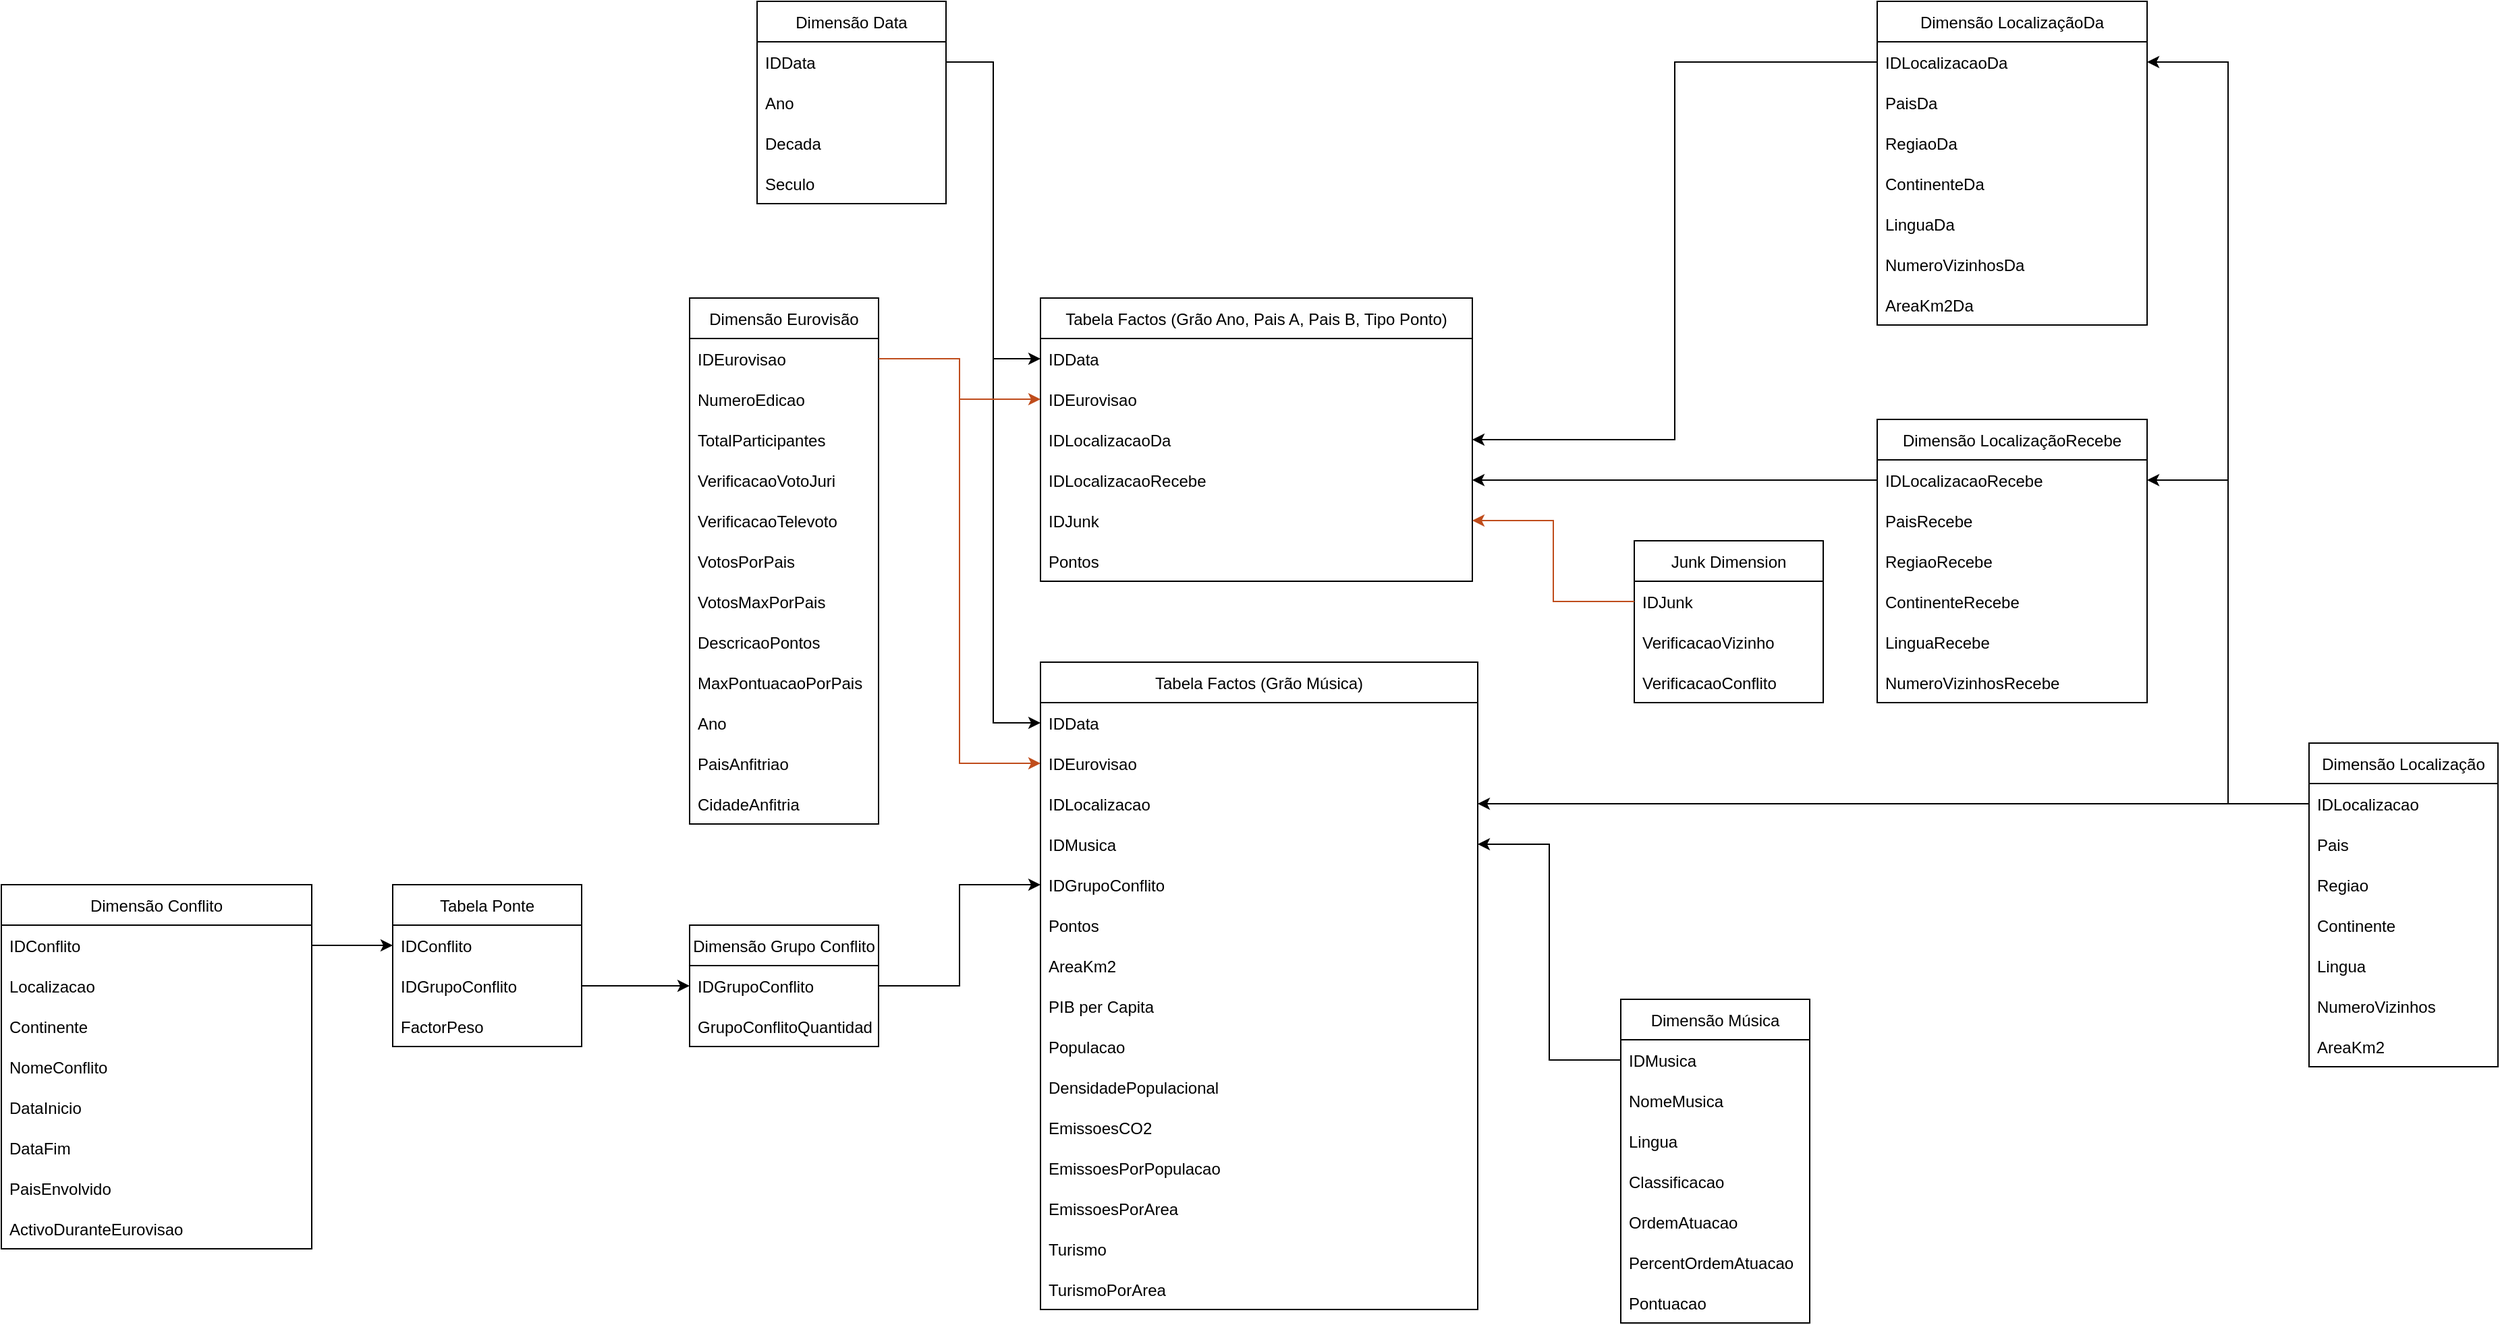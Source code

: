 <mxfile version="17.4.6" type="github">
  <diagram id="cGSlnTRN2jhaXhL6KTZM" name="Page-1">
    <mxGraphModel dx="3015" dy="2341" grid="1" gridSize="10" guides="1" tooltips="1" connect="1" arrows="1" fold="1" page="1" pageScale="1" pageWidth="827" pageHeight="1169" math="0" shadow="0">
      <root>
        <mxCell id="0" />
        <mxCell id="1" parent="0" />
        <mxCell id="Q2evhzxqctGgtVobk6WL-2" value="Tabela Factos (Grão Música)" style="swimlane;fontStyle=0;childLayout=stackLayout;horizontal=1;startSize=30;horizontalStack=0;resizeParent=1;resizeParentMax=0;resizeLast=0;collapsible=1;marginBottom=0;" vertex="1" parent="1">
          <mxGeometry x="140" y="290" width="324" height="480" as="geometry" />
        </mxCell>
        <mxCell id="Q2evhzxqctGgtVobk6WL-3" value="IDData" style="text;strokeColor=none;fillColor=none;align=left;verticalAlign=middle;spacingLeft=4;spacingRight=4;overflow=hidden;points=[[0,0.5],[1,0.5]];portConstraint=eastwest;rotatable=0;" vertex="1" parent="Q2evhzxqctGgtVobk6WL-2">
          <mxGeometry y="30" width="324" height="30" as="geometry" />
        </mxCell>
        <mxCell id="Q2evhzxqctGgtVobk6WL-44" value="IDEurovisao" style="text;strokeColor=none;fillColor=none;align=left;verticalAlign=middle;spacingLeft=4;spacingRight=4;overflow=hidden;points=[[0,0.5],[1,0.5]];portConstraint=eastwest;rotatable=0;" vertex="1" parent="Q2evhzxqctGgtVobk6WL-2">
          <mxGeometry y="60" width="324" height="30" as="geometry" />
        </mxCell>
        <mxCell id="Q2evhzxqctGgtVobk6WL-4" value="IDLocalizacao" style="text;strokeColor=none;fillColor=none;align=left;verticalAlign=middle;spacingLeft=4;spacingRight=4;overflow=hidden;points=[[0,0.5],[1,0.5]];portConstraint=eastwest;rotatable=0;" vertex="1" parent="Q2evhzxqctGgtVobk6WL-2">
          <mxGeometry y="90" width="324" height="30" as="geometry" />
        </mxCell>
        <mxCell id="Q2evhzxqctGgtVobk6WL-5" value="IDMusica" style="text;strokeColor=none;fillColor=none;align=left;verticalAlign=middle;spacingLeft=4;spacingRight=4;overflow=hidden;points=[[0,0.5],[1,0.5]];portConstraint=eastwest;rotatable=0;" vertex="1" parent="Q2evhzxqctGgtVobk6WL-2">
          <mxGeometry y="120" width="324" height="30" as="geometry" />
        </mxCell>
        <mxCell id="Q2evhzxqctGgtVobk6WL-128" value="IDGrupoConflito" style="text;strokeColor=none;fillColor=none;align=left;verticalAlign=middle;spacingLeft=4;spacingRight=4;overflow=hidden;points=[[0,0.5],[1,0.5]];portConstraint=eastwest;rotatable=0;" vertex="1" parent="Q2evhzxqctGgtVobk6WL-2">
          <mxGeometry y="150" width="324" height="30" as="geometry" />
        </mxCell>
        <mxCell id="Q2evhzxqctGgtVobk6WL-45" value="Pontos" style="text;strokeColor=none;fillColor=none;align=left;verticalAlign=middle;spacingLeft=4;spacingRight=4;overflow=hidden;points=[[0,0.5],[1,0.5]];portConstraint=eastwest;rotatable=0;" vertex="1" parent="Q2evhzxqctGgtVobk6WL-2">
          <mxGeometry y="180" width="324" height="30" as="geometry" />
        </mxCell>
        <mxCell id="Q2evhzxqctGgtVobk6WL-149" value="AreaKm2" style="text;strokeColor=none;fillColor=none;align=left;verticalAlign=middle;spacingLeft=4;spacingRight=4;overflow=hidden;points=[[0,0.5],[1,0.5]];portConstraint=eastwest;rotatable=0;" vertex="1" parent="Q2evhzxqctGgtVobk6WL-2">
          <mxGeometry y="210" width="324" height="30" as="geometry" />
        </mxCell>
        <mxCell id="Q2evhzxqctGgtVobk6WL-125" value="PIB per Capita" style="text;strokeColor=none;fillColor=none;align=left;verticalAlign=middle;spacingLeft=4;spacingRight=4;overflow=hidden;points=[[0,0.5],[1,0.5]];portConstraint=eastwest;rotatable=0;" vertex="1" parent="Q2evhzxqctGgtVobk6WL-2">
          <mxGeometry y="240" width="324" height="30" as="geometry" />
        </mxCell>
        <mxCell id="Q2evhzxqctGgtVobk6WL-124" value="Populacao" style="text;strokeColor=none;fillColor=none;align=left;verticalAlign=middle;spacingLeft=4;spacingRight=4;overflow=hidden;points=[[0,0.5],[1,0.5]];portConstraint=eastwest;rotatable=0;" vertex="1" parent="Q2evhzxqctGgtVobk6WL-2">
          <mxGeometry y="270" width="324" height="30" as="geometry" />
        </mxCell>
        <mxCell id="Q2evhzxqctGgtVobk6WL-127" value="DensidadePopulacional" style="text;strokeColor=none;fillColor=none;align=left;verticalAlign=middle;spacingLeft=4;spacingRight=4;overflow=hidden;points=[[0,0.5],[1,0.5]];portConstraint=eastwest;rotatable=0;" vertex="1" parent="Q2evhzxqctGgtVobk6WL-2">
          <mxGeometry y="300" width="324" height="30" as="geometry" />
        </mxCell>
        <mxCell id="Q2evhzxqctGgtVobk6WL-123" value="EmissoesCO2" style="text;strokeColor=none;fillColor=none;align=left;verticalAlign=middle;spacingLeft=4;spacingRight=4;overflow=hidden;points=[[0,0.5],[1,0.5]];portConstraint=eastwest;rotatable=0;" vertex="1" parent="Q2evhzxqctGgtVobk6WL-2">
          <mxGeometry y="330" width="324" height="30" as="geometry" />
        </mxCell>
        <mxCell id="Q2evhzxqctGgtVobk6WL-121" value="EmissoesPorPopulacao" style="text;strokeColor=none;fillColor=none;align=left;verticalAlign=middle;spacingLeft=4;spacingRight=4;overflow=hidden;points=[[0,0.5],[1,0.5]];portConstraint=eastwest;rotatable=0;" vertex="1" parent="Q2evhzxqctGgtVobk6WL-2">
          <mxGeometry y="360" width="324" height="30" as="geometry" />
        </mxCell>
        <mxCell id="Q2evhzxqctGgtVobk6WL-120" value="EmissoesPorArea" style="text;strokeColor=none;fillColor=none;align=left;verticalAlign=middle;spacingLeft=4;spacingRight=4;overflow=hidden;points=[[0,0.5],[1,0.5]];portConstraint=eastwest;rotatable=0;" vertex="1" parent="Q2evhzxqctGgtVobk6WL-2">
          <mxGeometry y="390" width="324" height="30" as="geometry" />
        </mxCell>
        <mxCell id="Q2evhzxqctGgtVobk6WL-122" value="Turismo" style="text;strokeColor=none;fillColor=none;align=left;verticalAlign=middle;spacingLeft=4;spacingRight=4;overflow=hidden;points=[[0,0.5],[1,0.5]];portConstraint=eastwest;rotatable=0;" vertex="1" parent="Q2evhzxqctGgtVobk6WL-2">
          <mxGeometry y="420" width="324" height="30" as="geometry" />
        </mxCell>
        <mxCell id="Q2evhzxqctGgtVobk6WL-119" value="TurismoPorArea" style="text;strokeColor=none;fillColor=none;align=left;verticalAlign=middle;spacingLeft=4;spacingRight=4;overflow=hidden;points=[[0,0.5],[1,0.5]];portConstraint=eastwest;rotatable=0;" vertex="1" parent="Q2evhzxqctGgtVobk6WL-2">
          <mxGeometry y="450" width="324" height="30" as="geometry" />
        </mxCell>
        <mxCell id="Q2evhzxqctGgtVobk6WL-10" value="Dimensão Data" style="swimlane;fontStyle=0;childLayout=stackLayout;horizontal=1;startSize=30;horizontalStack=0;resizeParent=1;resizeParentMax=0;resizeLast=0;collapsible=1;marginBottom=0;" vertex="1" parent="1">
          <mxGeometry x="-70" y="-200" width="140" height="150" as="geometry" />
        </mxCell>
        <mxCell id="Q2evhzxqctGgtVobk6WL-11" value="IDData" style="text;strokeColor=none;fillColor=none;align=left;verticalAlign=middle;spacingLeft=4;spacingRight=4;overflow=hidden;points=[[0,0.5],[1,0.5]];portConstraint=eastwest;rotatable=0;" vertex="1" parent="Q2evhzxqctGgtVobk6WL-10">
          <mxGeometry y="30" width="140" height="30" as="geometry" />
        </mxCell>
        <mxCell id="Q2evhzxqctGgtVobk6WL-12" value="Ano" style="text;strokeColor=none;fillColor=none;align=left;verticalAlign=middle;spacingLeft=4;spacingRight=4;overflow=hidden;points=[[0,0.5],[1,0.5]];portConstraint=eastwest;rotatable=0;" vertex="1" parent="Q2evhzxqctGgtVobk6WL-10">
          <mxGeometry y="60" width="140" height="30" as="geometry" />
        </mxCell>
        <mxCell id="Q2evhzxqctGgtVobk6WL-13" value="Decada" style="text;strokeColor=none;fillColor=none;align=left;verticalAlign=middle;spacingLeft=4;spacingRight=4;overflow=hidden;points=[[0,0.5],[1,0.5]];portConstraint=eastwest;rotatable=0;" vertex="1" parent="Q2evhzxqctGgtVobk6WL-10">
          <mxGeometry y="90" width="140" height="30" as="geometry" />
        </mxCell>
        <mxCell id="Q2evhzxqctGgtVobk6WL-48" value="Seculo" style="text;strokeColor=none;fillColor=none;align=left;verticalAlign=middle;spacingLeft=4;spacingRight=4;overflow=hidden;points=[[0,0.5],[1,0.5]];portConstraint=eastwest;rotatable=0;" vertex="1" parent="Q2evhzxqctGgtVobk6WL-10">
          <mxGeometry y="120" width="140" height="30" as="geometry" />
        </mxCell>
        <mxCell id="Q2evhzxqctGgtVobk6WL-14" value="Tabela Factos (Grão Ano, Pais A, Pais B, Tipo Ponto)" style="swimlane;fontStyle=0;childLayout=stackLayout;horizontal=1;startSize=30;horizontalStack=0;resizeParent=1;resizeParentMax=0;resizeLast=0;collapsible=1;marginBottom=0;" vertex="1" parent="1">
          <mxGeometry x="140" y="20" width="320" height="210" as="geometry" />
        </mxCell>
        <mxCell id="Q2evhzxqctGgtVobk6WL-43" value="IDData" style="text;strokeColor=none;fillColor=none;align=left;verticalAlign=middle;spacingLeft=4;spacingRight=4;overflow=hidden;points=[[0,0.5],[1,0.5]];portConstraint=eastwest;rotatable=0;" vertex="1" parent="Q2evhzxqctGgtVobk6WL-14">
          <mxGeometry y="30" width="320" height="30" as="geometry" />
        </mxCell>
        <mxCell id="Q2evhzxqctGgtVobk6WL-83" value="IDEurovisao" style="text;strokeColor=none;fillColor=none;align=left;verticalAlign=middle;spacingLeft=4;spacingRight=4;overflow=hidden;points=[[0,0.5],[1,0.5]];portConstraint=eastwest;rotatable=0;" vertex="1" parent="Q2evhzxqctGgtVobk6WL-14">
          <mxGeometry y="60" width="320" height="30" as="geometry" />
        </mxCell>
        <mxCell id="Q2evhzxqctGgtVobk6WL-15" value="IDLocalizacaoDa" style="text;strokeColor=none;fillColor=none;align=left;verticalAlign=middle;spacingLeft=4;spacingRight=4;overflow=hidden;points=[[0,0.5],[1,0.5]];portConstraint=eastwest;rotatable=0;" vertex="1" parent="Q2evhzxqctGgtVobk6WL-14">
          <mxGeometry y="90" width="320" height="30" as="geometry" />
        </mxCell>
        <mxCell id="Q2evhzxqctGgtVobk6WL-16" value="IDLocalizacaoRecebe" style="text;strokeColor=none;fillColor=none;align=left;verticalAlign=middle;spacingLeft=4;spacingRight=4;overflow=hidden;points=[[0,0.5],[1,0.5]];portConstraint=eastwest;rotatable=0;" vertex="1" parent="Q2evhzxqctGgtVobk6WL-14">
          <mxGeometry y="120" width="320" height="30" as="geometry" />
        </mxCell>
        <mxCell id="Q2evhzxqctGgtVobk6WL-40" value="IDJunk" style="text;strokeColor=none;fillColor=none;align=left;verticalAlign=middle;spacingLeft=4;spacingRight=4;overflow=hidden;points=[[0,0.5],[1,0.5]];portConstraint=eastwest;rotatable=0;" vertex="1" parent="Q2evhzxqctGgtVobk6WL-14">
          <mxGeometry y="150" width="320" height="30" as="geometry" />
        </mxCell>
        <mxCell id="Q2evhzxqctGgtVobk6WL-42" value="Pontos" style="text;strokeColor=none;fillColor=none;align=left;verticalAlign=middle;spacingLeft=4;spacingRight=4;overflow=hidden;points=[[0,0.5],[1,0.5]];portConstraint=eastwest;rotatable=0;" vertex="1" parent="Q2evhzxqctGgtVobk6WL-14">
          <mxGeometry y="180" width="320" height="30" as="geometry" />
        </mxCell>
        <mxCell id="Q2evhzxqctGgtVobk6WL-19" value="Dimensão Localização" style="swimlane;fontStyle=0;childLayout=stackLayout;horizontal=1;startSize=30;horizontalStack=0;resizeParent=1;resizeParentMax=0;resizeLast=0;collapsible=1;marginBottom=0;" vertex="1" parent="1">
          <mxGeometry x="1080" y="350" width="140" height="240" as="geometry" />
        </mxCell>
        <mxCell id="Q2evhzxqctGgtVobk6WL-20" value="IDLocalizacao" style="text;strokeColor=none;fillColor=none;align=left;verticalAlign=middle;spacingLeft=4;spacingRight=4;overflow=hidden;points=[[0,0.5],[1,0.5]];portConstraint=eastwest;rotatable=0;" vertex="1" parent="Q2evhzxqctGgtVobk6WL-19">
          <mxGeometry y="30" width="140" height="30" as="geometry" />
        </mxCell>
        <mxCell id="Q2evhzxqctGgtVobk6WL-21" value="Pais" style="text;strokeColor=none;fillColor=none;align=left;verticalAlign=middle;spacingLeft=4;spacingRight=4;overflow=hidden;points=[[0,0.5],[1,0.5]];portConstraint=eastwest;rotatable=0;" vertex="1" parent="Q2evhzxqctGgtVobk6WL-19">
          <mxGeometry y="60" width="140" height="30" as="geometry" />
        </mxCell>
        <mxCell id="Q2evhzxqctGgtVobk6WL-53" value="Regiao" style="text;strokeColor=none;fillColor=none;align=left;verticalAlign=middle;spacingLeft=4;spacingRight=4;overflow=hidden;points=[[0,0.5],[1,0.5]];portConstraint=eastwest;rotatable=0;" vertex="1" parent="Q2evhzxqctGgtVobk6WL-19">
          <mxGeometry y="90" width="140" height="30" as="geometry" />
        </mxCell>
        <mxCell id="Q2evhzxqctGgtVobk6WL-22" value="Continente" style="text;strokeColor=none;fillColor=none;align=left;verticalAlign=middle;spacingLeft=4;spacingRight=4;overflow=hidden;points=[[0,0.5],[1,0.5]];portConstraint=eastwest;rotatable=0;" vertex="1" parent="Q2evhzxqctGgtVobk6WL-19">
          <mxGeometry y="120" width="140" height="30" as="geometry" />
        </mxCell>
        <mxCell id="Q2evhzxqctGgtVobk6WL-52" value="Lingua" style="text;strokeColor=none;fillColor=none;align=left;verticalAlign=middle;spacingLeft=4;spacingRight=4;overflow=hidden;points=[[0,0.5],[1,0.5]];portConstraint=eastwest;rotatable=0;" vertex="1" parent="Q2evhzxqctGgtVobk6WL-19">
          <mxGeometry y="150" width="140" height="30" as="geometry" />
        </mxCell>
        <mxCell id="Q2evhzxqctGgtVobk6WL-51" value="NumeroVizinhos" style="text;strokeColor=none;fillColor=none;align=left;verticalAlign=middle;spacingLeft=4;spacingRight=4;overflow=hidden;points=[[0,0.5],[1,0.5]];portConstraint=eastwest;rotatable=0;" vertex="1" parent="Q2evhzxqctGgtVobk6WL-19">
          <mxGeometry y="180" width="140" height="30" as="geometry" />
        </mxCell>
        <mxCell id="Q2evhzxqctGgtVobk6WL-107" value="AreaKm2" style="text;strokeColor=none;fillColor=none;align=left;verticalAlign=middle;spacingLeft=4;spacingRight=4;overflow=hidden;points=[[0,0.5],[1,0.5]];portConstraint=eastwest;rotatable=0;" vertex="1" parent="Q2evhzxqctGgtVobk6WL-19">
          <mxGeometry y="210" width="140" height="30" as="geometry" />
        </mxCell>
        <mxCell id="Q2evhzxqctGgtVobk6WL-23" value="Dimensão Música" style="swimlane;fontStyle=0;childLayout=stackLayout;horizontal=1;startSize=30;horizontalStack=0;resizeParent=1;resizeParentMax=0;resizeLast=0;collapsible=1;marginBottom=0;" vertex="1" parent="1">
          <mxGeometry x="570" y="540" width="140" height="240" as="geometry" />
        </mxCell>
        <mxCell id="Q2evhzxqctGgtVobk6WL-24" value="IDMusica" style="text;strokeColor=none;fillColor=none;align=left;verticalAlign=middle;spacingLeft=4;spacingRight=4;overflow=hidden;points=[[0,0.5],[1,0.5]];portConstraint=eastwest;rotatable=0;" vertex="1" parent="Q2evhzxqctGgtVobk6WL-23">
          <mxGeometry y="30" width="140" height="30" as="geometry" />
        </mxCell>
        <mxCell id="Q2evhzxqctGgtVobk6WL-25" value="NomeMusica" style="text;strokeColor=none;fillColor=none;align=left;verticalAlign=middle;spacingLeft=4;spacingRight=4;overflow=hidden;points=[[0,0.5],[1,0.5]];portConstraint=eastwest;rotatable=0;" vertex="1" parent="Q2evhzxqctGgtVobk6WL-23">
          <mxGeometry y="60" width="140" height="30" as="geometry" />
        </mxCell>
        <mxCell id="Q2evhzxqctGgtVobk6WL-26" value="Lingua" style="text;strokeColor=none;fillColor=none;align=left;verticalAlign=middle;spacingLeft=4;spacingRight=4;overflow=hidden;points=[[0,0.5],[1,0.5]];portConstraint=eastwest;rotatable=0;" vertex="1" parent="Q2evhzxqctGgtVobk6WL-23">
          <mxGeometry y="90" width="140" height="30" as="geometry" />
        </mxCell>
        <mxCell id="Q2evhzxqctGgtVobk6WL-87" value="Classificacao" style="text;strokeColor=none;fillColor=none;align=left;verticalAlign=middle;spacingLeft=4;spacingRight=4;overflow=hidden;points=[[0,0.5],[1,0.5]];portConstraint=eastwest;rotatable=0;" vertex="1" parent="Q2evhzxqctGgtVobk6WL-23">
          <mxGeometry y="120" width="140" height="30" as="geometry" />
        </mxCell>
        <mxCell id="Q2evhzxqctGgtVobk6WL-86" value="OrdemAtuacao" style="text;strokeColor=none;fillColor=none;align=left;verticalAlign=middle;spacingLeft=4;spacingRight=4;overflow=hidden;points=[[0,0.5],[1,0.5]];portConstraint=eastwest;rotatable=0;" vertex="1" parent="Q2evhzxqctGgtVobk6WL-23">
          <mxGeometry y="150" width="140" height="30" as="geometry" />
        </mxCell>
        <mxCell id="Q2evhzxqctGgtVobk6WL-85" value="PercentOrdemAtuacao" style="text;strokeColor=none;fillColor=none;align=left;verticalAlign=middle;spacingLeft=4;spacingRight=4;overflow=hidden;points=[[0,0.5],[1,0.5]];portConstraint=eastwest;rotatable=0;" vertex="1" parent="Q2evhzxqctGgtVobk6WL-23">
          <mxGeometry y="180" width="140" height="30" as="geometry" />
        </mxCell>
        <mxCell id="Q2evhzxqctGgtVobk6WL-101" value="Pontuacao" style="text;strokeColor=none;fillColor=none;align=left;verticalAlign=middle;spacingLeft=4;spacingRight=4;overflow=hidden;points=[[0,0.5],[1,0.5]];portConstraint=eastwest;rotatable=0;" vertex="1" parent="Q2evhzxqctGgtVobk6WL-23">
          <mxGeometry y="210" width="140" height="30" as="geometry" />
        </mxCell>
        <mxCell id="Q2evhzxqctGgtVobk6WL-27" value="Dimensão Eurovisão" style="swimlane;fontStyle=0;childLayout=stackLayout;horizontal=1;startSize=30;horizontalStack=0;resizeParent=1;resizeParentMax=0;resizeLast=0;collapsible=1;marginBottom=0;" vertex="1" parent="1">
          <mxGeometry x="-120" y="20" width="140" height="390" as="geometry" />
        </mxCell>
        <mxCell id="Q2evhzxqctGgtVobk6WL-28" value="IDEurovisao" style="text;strokeColor=none;fillColor=none;align=left;verticalAlign=middle;spacingLeft=4;spacingRight=4;overflow=hidden;points=[[0,0.5],[1,0.5]];portConstraint=eastwest;rotatable=0;" vertex="1" parent="Q2evhzxqctGgtVobk6WL-27">
          <mxGeometry y="30" width="140" height="30" as="geometry" />
        </mxCell>
        <mxCell id="Q2evhzxqctGgtVobk6WL-29" value="NumeroEdicao" style="text;strokeColor=none;fillColor=none;align=left;verticalAlign=middle;spacingLeft=4;spacingRight=4;overflow=hidden;points=[[0,0.5],[1,0.5]];portConstraint=eastwest;rotatable=0;" vertex="1" parent="Q2evhzxqctGgtVobk6WL-27">
          <mxGeometry y="60" width="140" height="30" as="geometry" />
        </mxCell>
        <mxCell id="Q2evhzxqctGgtVobk6WL-30" value="TotalParticipantes" style="text;strokeColor=none;fillColor=none;align=left;verticalAlign=middle;spacingLeft=4;spacingRight=4;overflow=hidden;points=[[0,0.5],[1,0.5]];portConstraint=eastwest;rotatable=0;" vertex="1" parent="Q2evhzxqctGgtVobk6WL-27">
          <mxGeometry y="90" width="140" height="30" as="geometry" />
        </mxCell>
        <mxCell id="Q2evhzxqctGgtVobk6WL-73" value="VerificacaoVotoJuri" style="text;strokeColor=none;fillColor=none;align=left;verticalAlign=middle;spacingLeft=4;spacingRight=4;overflow=hidden;points=[[0,0.5],[1,0.5]];portConstraint=eastwest;rotatable=0;" vertex="1" parent="Q2evhzxqctGgtVobk6WL-27">
          <mxGeometry y="120" width="140" height="30" as="geometry" />
        </mxCell>
        <mxCell id="Q2evhzxqctGgtVobk6WL-74" value="VerificacaoTelevoto" style="text;strokeColor=none;fillColor=none;align=left;verticalAlign=middle;spacingLeft=4;spacingRight=4;overflow=hidden;points=[[0,0.5],[1,0.5]];portConstraint=eastwest;rotatable=0;" vertex="1" parent="Q2evhzxqctGgtVobk6WL-27">
          <mxGeometry y="150" width="140" height="30" as="geometry" />
        </mxCell>
        <mxCell id="Q2evhzxqctGgtVobk6WL-75" value="VotosPorPais" style="text;strokeColor=none;fillColor=none;align=left;verticalAlign=middle;spacingLeft=4;spacingRight=4;overflow=hidden;points=[[0,0.5],[1,0.5]];portConstraint=eastwest;rotatable=0;" vertex="1" parent="Q2evhzxqctGgtVobk6WL-27">
          <mxGeometry y="180" width="140" height="30" as="geometry" />
        </mxCell>
        <mxCell id="Q2evhzxqctGgtVobk6WL-76" value="VotosMaxPorPais" style="text;strokeColor=none;fillColor=none;align=left;verticalAlign=middle;spacingLeft=4;spacingRight=4;overflow=hidden;points=[[0,0.5],[1,0.5]];portConstraint=eastwest;rotatable=0;" vertex="1" parent="Q2evhzxqctGgtVobk6WL-27">
          <mxGeometry y="210" width="140" height="30" as="geometry" />
        </mxCell>
        <mxCell id="Q2evhzxqctGgtVobk6WL-77" value="DescricaoPontos" style="text;strokeColor=none;fillColor=none;align=left;verticalAlign=middle;spacingLeft=4;spacingRight=4;overflow=hidden;points=[[0,0.5],[1,0.5]];portConstraint=eastwest;rotatable=0;" vertex="1" parent="Q2evhzxqctGgtVobk6WL-27">
          <mxGeometry y="240" width="140" height="30" as="geometry" />
        </mxCell>
        <mxCell id="Q2evhzxqctGgtVobk6WL-81" value="MaxPontuacaoPorPais" style="text;strokeColor=none;fillColor=none;align=left;verticalAlign=middle;spacingLeft=4;spacingRight=4;overflow=hidden;points=[[0,0.5],[1,0.5]];portConstraint=eastwest;rotatable=0;" vertex="1" parent="Q2evhzxqctGgtVobk6WL-27">
          <mxGeometry y="270" width="140" height="30" as="geometry" />
        </mxCell>
        <mxCell id="Q2evhzxqctGgtVobk6WL-80" value="Ano" style="text;strokeColor=none;fillColor=none;align=left;verticalAlign=middle;spacingLeft=4;spacingRight=4;overflow=hidden;points=[[0,0.5],[1,0.5]];portConstraint=eastwest;rotatable=0;" vertex="1" parent="Q2evhzxqctGgtVobk6WL-27">
          <mxGeometry y="300" width="140" height="30" as="geometry" />
        </mxCell>
        <mxCell id="Q2evhzxqctGgtVobk6WL-79" value="PaisAnfitriao" style="text;strokeColor=none;fillColor=none;align=left;verticalAlign=middle;spacingLeft=4;spacingRight=4;overflow=hidden;points=[[0,0.5],[1,0.5]];portConstraint=eastwest;rotatable=0;" vertex="1" parent="Q2evhzxqctGgtVobk6WL-27">
          <mxGeometry y="330" width="140" height="30" as="geometry" />
        </mxCell>
        <mxCell id="Q2evhzxqctGgtVobk6WL-78" value="CidadeAnfitria" style="text;strokeColor=none;fillColor=none;align=left;verticalAlign=middle;spacingLeft=4;spacingRight=4;overflow=hidden;points=[[0,0.5],[1,0.5]];portConstraint=eastwest;rotatable=0;" vertex="1" parent="Q2evhzxqctGgtVobk6WL-27">
          <mxGeometry y="360" width="140" height="30" as="geometry" />
        </mxCell>
        <mxCell id="Q2evhzxqctGgtVobk6WL-31" value="Junk Dimension" style="swimlane;fontStyle=0;childLayout=stackLayout;horizontal=1;startSize=30;horizontalStack=0;resizeParent=1;resizeParentMax=0;resizeLast=0;collapsible=1;marginBottom=0;" vertex="1" parent="1">
          <mxGeometry x="580" y="200" width="140" height="120" as="geometry" />
        </mxCell>
        <mxCell id="Q2evhzxqctGgtVobk6WL-32" value="IDJunk" style="text;strokeColor=none;fillColor=none;align=left;verticalAlign=middle;spacingLeft=4;spacingRight=4;overflow=hidden;points=[[0,0.5],[1,0.5]];portConstraint=eastwest;rotatable=0;" vertex="1" parent="Q2evhzxqctGgtVobk6WL-31">
          <mxGeometry y="30" width="140" height="30" as="geometry" />
        </mxCell>
        <mxCell id="Q2evhzxqctGgtVobk6WL-33" value="VerificacaoVizinho" style="text;strokeColor=none;fillColor=none;align=left;verticalAlign=middle;spacingLeft=4;spacingRight=4;overflow=hidden;points=[[0,0.5],[1,0.5]];portConstraint=eastwest;rotatable=0;" vertex="1" parent="Q2evhzxqctGgtVobk6WL-31">
          <mxGeometry y="60" width="140" height="30" as="geometry" />
        </mxCell>
        <mxCell id="Q2evhzxqctGgtVobk6WL-34" value="VerificacaoConflito" style="text;strokeColor=none;fillColor=none;align=left;verticalAlign=middle;spacingLeft=4;spacingRight=4;overflow=hidden;points=[[0,0.5],[1,0.5]];portConstraint=eastwest;rotatable=0;" vertex="1" parent="Q2evhzxqctGgtVobk6WL-31">
          <mxGeometry y="90" width="140" height="30" as="geometry" />
        </mxCell>
        <mxCell id="Q2evhzxqctGgtVobk6WL-49" style="edgeStyle=orthogonalEdgeStyle;rounded=0;orthogonalLoop=1;jettySize=auto;html=1;exitX=1;exitY=0.5;exitDx=0;exitDy=0;entryX=0;entryY=0.5;entryDx=0;entryDy=0;" edge="1" parent="1" source="Q2evhzxqctGgtVobk6WL-11" target="Q2evhzxqctGgtVobk6WL-43">
          <mxGeometry relative="1" as="geometry" />
        </mxCell>
        <mxCell id="Q2evhzxqctGgtVobk6WL-50" value="" style="edgeStyle=orthogonalEdgeStyle;rounded=0;orthogonalLoop=1;jettySize=auto;html=1;exitX=1;exitY=0.5;exitDx=0;exitDy=0;" edge="1" parent="1" source="Q2evhzxqctGgtVobk6WL-11" target="Q2evhzxqctGgtVobk6WL-3">
          <mxGeometry relative="1" as="geometry" />
        </mxCell>
        <mxCell id="Q2evhzxqctGgtVobk6WL-54" style="edgeStyle=orthogonalEdgeStyle;rounded=0;orthogonalLoop=1;jettySize=auto;html=1;exitX=0;exitY=0.5;exitDx=0;exitDy=0;entryX=1;entryY=0.5;entryDx=0;entryDy=0;" edge="1" parent="1" source="Q2evhzxqctGgtVobk6WL-20" target="Q2evhzxqctGgtVobk6WL-4">
          <mxGeometry relative="1" as="geometry" />
        </mxCell>
        <mxCell id="Q2evhzxqctGgtVobk6WL-55" value="Dimensão LocalizaçãoDa" style="swimlane;fontStyle=0;childLayout=stackLayout;horizontal=1;startSize=30;horizontalStack=0;resizeParent=1;resizeParentMax=0;resizeLast=0;collapsible=1;marginBottom=0;" vertex="1" parent="1">
          <mxGeometry x="760" y="-200" width="200" height="240" as="geometry" />
        </mxCell>
        <mxCell id="Q2evhzxqctGgtVobk6WL-56" value="IDLocalizacaoDa" style="text;strokeColor=none;fillColor=none;align=left;verticalAlign=middle;spacingLeft=4;spacingRight=4;overflow=hidden;points=[[0,0.5],[1,0.5]];portConstraint=eastwest;rotatable=0;" vertex="1" parent="Q2evhzxqctGgtVobk6WL-55">
          <mxGeometry y="30" width="200" height="30" as="geometry" />
        </mxCell>
        <mxCell id="Q2evhzxqctGgtVobk6WL-57" value="PaisDa" style="text;strokeColor=none;fillColor=none;align=left;verticalAlign=middle;spacingLeft=4;spacingRight=4;overflow=hidden;points=[[0,0.5],[1,0.5]];portConstraint=eastwest;rotatable=0;" vertex="1" parent="Q2evhzxqctGgtVobk6WL-55">
          <mxGeometry y="60" width="200" height="30" as="geometry" />
        </mxCell>
        <mxCell id="Q2evhzxqctGgtVobk6WL-58" value="RegiaoDa" style="text;strokeColor=none;fillColor=none;align=left;verticalAlign=middle;spacingLeft=4;spacingRight=4;overflow=hidden;points=[[0,0.5],[1,0.5]];portConstraint=eastwest;rotatable=0;" vertex="1" parent="Q2evhzxqctGgtVobk6WL-55">
          <mxGeometry y="90" width="200" height="30" as="geometry" />
        </mxCell>
        <mxCell id="Q2evhzxqctGgtVobk6WL-59" value="ContinenteDa" style="text;strokeColor=none;fillColor=none;align=left;verticalAlign=middle;spacingLeft=4;spacingRight=4;overflow=hidden;points=[[0,0.5],[1,0.5]];portConstraint=eastwest;rotatable=0;" vertex="1" parent="Q2evhzxqctGgtVobk6WL-55">
          <mxGeometry y="120" width="200" height="30" as="geometry" />
        </mxCell>
        <mxCell id="Q2evhzxqctGgtVobk6WL-60" value="LinguaDa" style="text;strokeColor=none;fillColor=none;align=left;verticalAlign=middle;spacingLeft=4;spacingRight=4;overflow=hidden;points=[[0,0.5],[1,0.5]];portConstraint=eastwest;rotatable=0;" vertex="1" parent="Q2evhzxqctGgtVobk6WL-55">
          <mxGeometry y="150" width="200" height="30" as="geometry" />
        </mxCell>
        <mxCell id="Q2evhzxqctGgtVobk6WL-61" value="NumeroVizinhosDa" style="text;strokeColor=none;fillColor=none;align=left;verticalAlign=middle;spacingLeft=4;spacingRight=4;overflow=hidden;points=[[0,0.5],[1,0.5]];portConstraint=eastwest;rotatable=0;" vertex="1" parent="Q2evhzxqctGgtVobk6WL-55">
          <mxGeometry y="180" width="200" height="30" as="geometry" />
        </mxCell>
        <mxCell id="Q2evhzxqctGgtVobk6WL-108" value="AreaKm2Da" style="text;strokeColor=none;fillColor=none;align=left;verticalAlign=middle;spacingLeft=4;spacingRight=4;overflow=hidden;points=[[0,0.5],[1,0.5]];portConstraint=eastwest;rotatable=0;" vertex="1" parent="Q2evhzxqctGgtVobk6WL-55">
          <mxGeometry y="210" width="200" height="30" as="geometry" />
        </mxCell>
        <mxCell id="Q2evhzxqctGgtVobk6WL-62" value="Dimensão LocalizaçãoRecebe" style="swimlane;fontStyle=0;childLayout=stackLayout;horizontal=1;startSize=30;horizontalStack=0;resizeParent=1;resizeParentMax=0;resizeLast=0;collapsible=1;marginBottom=0;" vertex="1" parent="1">
          <mxGeometry x="760" y="110" width="200" height="210" as="geometry" />
        </mxCell>
        <mxCell id="Q2evhzxqctGgtVobk6WL-63" value="IDLocalizacaoRecebe" style="text;strokeColor=none;fillColor=none;align=left;verticalAlign=middle;spacingLeft=4;spacingRight=4;overflow=hidden;points=[[0,0.5],[1,0.5]];portConstraint=eastwest;rotatable=0;" vertex="1" parent="Q2evhzxqctGgtVobk6WL-62">
          <mxGeometry y="30" width="200" height="30" as="geometry" />
        </mxCell>
        <mxCell id="Q2evhzxqctGgtVobk6WL-64" value="PaisRecebe" style="text;strokeColor=none;fillColor=none;align=left;verticalAlign=middle;spacingLeft=4;spacingRight=4;overflow=hidden;points=[[0,0.5],[1,0.5]];portConstraint=eastwest;rotatable=0;" vertex="1" parent="Q2evhzxqctGgtVobk6WL-62">
          <mxGeometry y="60" width="200" height="30" as="geometry" />
        </mxCell>
        <mxCell id="Q2evhzxqctGgtVobk6WL-65" value="RegiaoRecebe" style="text;strokeColor=none;fillColor=none;align=left;verticalAlign=middle;spacingLeft=4;spacingRight=4;overflow=hidden;points=[[0,0.5],[1,0.5]];portConstraint=eastwest;rotatable=0;" vertex="1" parent="Q2evhzxqctGgtVobk6WL-62">
          <mxGeometry y="90" width="200" height="30" as="geometry" />
        </mxCell>
        <mxCell id="Q2evhzxqctGgtVobk6WL-66" value="ContinenteRecebe" style="text;strokeColor=none;fillColor=none;align=left;verticalAlign=middle;spacingLeft=4;spacingRight=4;overflow=hidden;points=[[0,0.5],[1,0.5]];portConstraint=eastwest;rotatable=0;" vertex="1" parent="Q2evhzxqctGgtVobk6WL-62">
          <mxGeometry y="120" width="200" height="30" as="geometry" />
        </mxCell>
        <mxCell id="Q2evhzxqctGgtVobk6WL-67" value="LinguaRecebe" style="text;strokeColor=none;fillColor=none;align=left;verticalAlign=middle;spacingLeft=4;spacingRight=4;overflow=hidden;points=[[0,0.5],[1,0.5]];portConstraint=eastwest;rotatable=0;" vertex="1" parent="Q2evhzxqctGgtVobk6WL-62">
          <mxGeometry y="150" width="200" height="30" as="geometry" />
        </mxCell>
        <mxCell id="Q2evhzxqctGgtVobk6WL-68" value="NumeroVizinhosRecebe" style="text;strokeColor=none;fillColor=none;align=left;verticalAlign=middle;spacingLeft=4;spacingRight=4;overflow=hidden;points=[[0,0.5],[1,0.5]];portConstraint=eastwest;rotatable=0;" vertex="1" parent="Q2evhzxqctGgtVobk6WL-62">
          <mxGeometry y="180" width="200" height="30" as="geometry" />
        </mxCell>
        <mxCell id="Q2evhzxqctGgtVobk6WL-69" style="edgeStyle=orthogonalEdgeStyle;rounded=0;orthogonalLoop=1;jettySize=auto;html=1;exitX=0;exitY=0.5;exitDx=0;exitDy=0;" edge="1" parent="1" source="Q2evhzxqctGgtVobk6WL-20" target="Q2evhzxqctGgtVobk6WL-63">
          <mxGeometry relative="1" as="geometry" />
        </mxCell>
        <mxCell id="Q2evhzxqctGgtVobk6WL-70" style="edgeStyle=orthogonalEdgeStyle;rounded=0;orthogonalLoop=1;jettySize=auto;html=1;exitX=0;exitY=0.5;exitDx=0;exitDy=0;entryX=1;entryY=0.5;entryDx=0;entryDy=0;" edge="1" parent="1" source="Q2evhzxqctGgtVobk6WL-20" target="Q2evhzxqctGgtVobk6WL-56">
          <mxGeometry relative="1" as="geometry" />
        </mxCell>
        <mxCell id="Q2evhzxqctGgtVobk6WL-71" style="edgeStyle=orthogonalEdgeStyle;rounded=0;orthogonalLoop=1;jettySize=auto;html=1;exitX=0;exitY=0.5;exitDx=0;exitDy=0;" edge="1" parent="1" source="Q2evhzxqctGgtVobk6WL-56" target="Q2evhzxqctGgtVobk6WL-15">
          <mxGeometry relative="1" as="geometry" />
        </mxCell>
        <mxCell id="Q2evhzxqctGgtVobk6WL-72" style="edgeStyle=orthogonalEdgeStyle;rounded=0;orthogonalLoop=1;jettySize=auto;html=1;exitX=0;exitY=0.5;exitDx=0;exitDy=0;entryX=1;entryY=0.5;entryDx=0;entryDy=0;" edge="1" parent="1" source="Q2evhzxqctGgtVobk6WL-63" target="Q2evhzxqctGgtVobk6WL-16">
          <mxGeometry relative="1" as="geometry" />
        </mxCell>
        <mxCell id="Q2evhzxqctGgtVobk6WL-82" style="edgeStyle=orthogonalEdgeStyle;rounded=0;orthogonalLoop=1;jettySize=auto;html=1;exitX=1;exitY=0.5;exitDx=0;exitDy=0;entryX=0;entryY=0.5;entryDx=0;entryDy=0;fillColor=#dae8fc;strokeColor=#BF4C1B;" edge="1" parent="1" source="Q2evhzxqctGgtVobk6WL-28" target="Q2evhzxqctGgtVobk6WL-44">
          <mxGeometry relative="1" as="geometry" />
        </mxCell>
        <mxCell id="Q2evhzxqctGgtVobk6WL-84" style="edgeStyle=orthogonalEdgeStyle;rounded=0;orthogonalLoop=1;jettySize=auto;html=1;exitX=1;exitY=0.5;exitDx=0;exitDy=0;entryX=0;entryY=0.5;entryDx=0;entryDy=0;fillColor=#dae8fc;strokeColor=#BF4C1B;" edge="1" parent="1" source="Q2evhzxqctGgtVobk6WL-28" target="Q2evhzxqctGgtVobk6WL-83">
          <mxGeometry relative="1" as="geometry" />
        </mxCell>
        <mxCell id="Q2evhzxqctGgtVobk6WL-102" style="edgeStyle=orthogonalEdgeStyle;rounded=0;orthogonalLoop=1;jettySize=auto;html=1;exitX=0;exitY=0.5;exitDx=0;exitDy=0;entryX=1;entryY=0.5;entryDx=0;entryDy=0;" edge="1" parent="1" source="Q2evhzxqctGgtVobk6WL-24" target="Q2evhzxqctGgtVobk6WL-5">
          <mxGeometry relative="1" as="geometry" />
        </mxCell>
        <mxCell id="Q2evhzxqctGgtVobk6WL-130" value="Dimensão Conflito" style="swimlane;fontStyle=0;childLayout=stackLayout;horizontal=1;startSize=30;horizontalStack=0;resizeParent=1;resizeParentMax=0;resizeLast=0;collapsible=1;marginBottom=0;" vertex="1" parent="1">
          <mxGeometry x="-630" y="455" width="230" height="270" as="geometry" />
        </mxCell>
        <mxCell id="Q2evhzxqctGgtVobk6WL-131" value="IDConflito" style="text;strokeColor=none;fillColor=none;align=left;verticalAlign=middle;spacingLeft=4;spacingRight=4;overflow=hidden;points=[[0,0.5],[1,0.5]];portConstraint=eastwest;rotatable=0;" vertex="1" parent="Q2evhzxqctGgtVobk6WL-130">
          <mxGeometry y="30" width="230" height="30" as="geometry" />
        </mxCell>
        <mxCell id="Q2evhzxqctGgtVobk6WL-136" value="Localizacao" style="text;strokeColor=none;fillColor=none;align=left;verticalAlign=middle;spacingLeft=4;spacingRight=4;overflow=hidden;points=[[0,0.5],[1,0.5]];portConstraint=eastwest;rotatable=0;" vertex="1" parent="Q2evhzxqctGgtVobk6WL-130">
          <mxGeometry y="60" width="230" height="30" as="geometry" />
        </mxCell>
        <mxCell id="Q2evhzxqctGgtVobk6WL-135" value="Continente" style="text;strokeColor=none;fillColor=none;align=left;verticalAlign=middle;spacingLeft=4;spacingRight=4;overflow=hidden;points=[[0,0.5],[1,0.5]];portConstraint=eastwest;rotatable=0;" vertex="1" parent="Q2evhzxqctGgtVobk6WL-130">
          <mxGeometry y="90" width="230" height="30" as="geometry" />
        </mxCell>
        <mxCell id="Q2evhzxqctGgtVobk6WL-134" value="NomeConflito" style="text;strokeColor=none;fillColor=none;align=left;verticalAlign=middle;spacingLeft=4;spacingRight=4;overflow=hidden;points=[[0,0.5],[1,0.5]];portConstraint=eastwest;rotatable=0;" vertex="1" parent="Q2evhzxqctGgtVobk6WL-130">
          <mxGeometry y="120" width="230" height="30" as="geometry" />
        </mxCell>
        <mxCell id="Q2evhzxqctGgtVobk6WL-132" value="DataInicio" style="text;strokeColor=none;fillColor=none;align=left;verticalAlign=middle;spacingLeft=4;spacingRight=4;overflow=hidden;points=[[0,0.5],[1,0.5]];portConstraint=eastwest;rotatable=0;" vertex="1" parent="Q2evhzxqctGgtVobk6WL-130">
          <mxGeometry y="150" width="230" height="30" as="geometry" />
        </mxCell>
        <mxCell id="Q2evhzxqctGgtVobk6WL-133" value="DataFim" style="text;strokeColor=none;fillColor=none;align=left;verticalAlign=middle;spacingLeft=4;spacingRight=4;overflow=hidden;points=[[0,0.5],[1,0.5]];portConstraint=eastwest;rotatable=0;" vertex="1" parent="Q2evhzxqctGgtVobk6WL-130">
          <mxGeometry y="180" width="230" height="30" as="geometry" />
        </mxCell>
        <mxCell id="Q2evhzxqctGgtVobk6WL-138" value="PaisEnvolvido" style="text;strokeColor=none;fillColor=none;align=left;verticalAlign=middle;spacingLeft=4;spacingRight=4;overflow=hidden;points=[[0,0.5],[1,0.5]];portConstraint=eastwest;rotatable=0;" vertex="1" parent="Q2evhzxqctGgtVobk6WL-130">
          <mxGeometry y="210" width="230" height="30" as="geometry" />
        </mxCell>
        <mxCell id="Q2evhzxqctGgtVobk6WL-137" value="ActivoDuranteEurovisao" style="text;strokeColor=none;fillColor=none;align=left;verticalAlign=middle;spacingLeft=4;spacingRight=4;overflow=hidden;points=[[0,0.5],[1,0.5]];portConstraint=eastwest;rotatable=0;" vertex="1" parent="Q2evhzxqctGgtVobk6WL-130">
          <mxGeometry y="240" width="230" height="30" as="geometry" />
        </mxCell>
        <mxCell id="Q2evhzxqctGgtVobk6WL-139" value="Tabela Ponte" style="swimlane;fontStyle=0;childLayout=stackLayout;horizontal=1;startSize=30;horizontalStack=0;resizeParent=1;resizeParentMax=0;resizeLast=0;collapsible=1;marginBottom=0;" vertex="1" parent="1">
          <mxGeometry x="-340" y="455" width="140" height="120" as="geometry" />
        </mxCell>
        <mxCell id="Q2evhzxqctGgtVobk6WL-140" value="IDConflito" style="text;strokeColor=none;fillColor=none;align=left;verticalAlign=middle;spacingLeft=4;spacingRight=4;overflow=hidden;points=[[0,0.5],[1,0.5]];portConstraint=eastwest;rotatable=0;" vertex="1" parent="Q2evhzxqctGgtVobk6WL-139">
          <mxGeometry y="30" width="140" height="30" as="geometry" />
        </mxCell>
        <mxCell id="Q2evhzxqctGgtVobk6WL-141" value="IDGrupoConflito" style="text;strokeColor=none;fillColor=none;align=left;verticalAlign=middle;spacingLeft=4;spacingRight=4;overflow=hidden;points=[[0,0.5],[1,0.5]];portConstraint=eastwest;rotatable=0;" vertex="1" parent="Q2evhzxqctGgtVobk6WL-139">
          <mxGeometry y="60" width="140" height="30" as="geometry" />
        </mxCell>
        <mxCell id="Q2evhzxqctGgtVobk6WL-142" value="FactorPeso" style="text;strokeColor=none;fillColor=none;align=left;verticalAlign=middle;spacingLeft=4;spacingRight=4;overflow=hidden;points=[[0,0.5],[1,0.5]];portConstraint=eastwest;rotatable=0;" vertex="1" parent="Q2evhzxqctGgtVobk6WL-139">
          <mxGeometry y="90" width="140" height="30" as="geometry" />
        </mxCell>
        <mxCell id="Q2evhzxqctGgtVobk6WL-143" value="Dimensão Grupo Conflito" style="swimlane;fontStyle=0;childLayout=stackLayout;horizontal=1;startSize=30;horizontalStack=0;resizeParent=1;resizeParentMax=0;resizeLast=0;collapsible=1;marginBottom=0;" vertex="1" parent="1">
          <mxGeometry x="-120" y="485" width="140" height="90" as="geometry" />
        </mxCell>
        <mxCell id="Q2evhzxqctGgtVobk6WL-145" value="IDGrupoConflito" style="text;strokeColor=none;fillColor=none;align=left;verticalAlign=middle;spacingLeft=4;spacingRight=4;overflow=hidden;points=[[0,0.5],[1,0.5]];portConstraint=eastwest;rotatable=0;" vertex="1" parent="Q2evhzxqctGgtVobk6WL-143">
          <mxGeometry y="30" width="140" height="30" as="geometry" />
        </mxCell>
        <mxCell id="Q2evhzxqctGgtVobk6WL-146" value="GrupoConflitoQuantidade" style="text;strokeColor=none;fillColor=none;align=left;verticalAlign=middle;spacingLeft=4;spacingRight=4;overflow=hidden;points=[[0,0.5],[1,0.5]];portConstraint=eastwest;rotatable=0;" vertex="1" parent="Q2evhzxqctGgtVobk6WL-143">
          <mxGeometry y="60" width="140" height="30" as="geometry" />
        </mxCell>
        <mxCell id="Q2evhzxqctGgtVobk6WL-147" style="edgeStyle=orthogonalEdgeStyle;rounded=0;orthogonalLoop=1;jettySize=auto;html=1;exitX=1;exitY=0.5;exitDx=0;exitDy=0;entryX=0;entryY=0.5;entryDx=0;entryDy=0;" edge="1" parent="1" source="Q2evhzxqctGgtVobk6WL-131" target="Q2evhzxqctGgtVobk6WL-140">
          <mxGeometry relative="1" as="geometry" />
        </mxCell>
        <mxCell id="Q2evhzxqctGgtVobk6WL-148" style="edgeStyle=orthogonalEdgeStyle;rounded=0;orthogonalLoop=1;jettySize=auto;html=1;exitX=1;exitY=0.5;exitDx=0;exitDy=0;entryX=0;entryY=0.5;entryDx=0;entryDy=0;" edge="1" parent="1" source="Q2evhzxqctGgtVobk6WL-141" target="Q2evhzxqctGgtVobk6WL-145">
          <mxGeometry relative="1" as="geometry" />
        </mxCell>
        <mxCell id="Q2evhzxqctGgtVobk6WL-150" style="edgeStyle=orthogonalEdgeStyle;rounded=0;orthogonalLoop=1;jettySize=auto;html=1;exitX=1;exitY=0.5;exitDx=0;exitDy=0;" edge="1" parent="1" source="Q2evhzxqctGgtVobk6WL-145" target="Q2evhzxqctGgtVobk6WL-128">
          <mxGeometry relative="1" as="geometry" />
        </mxCell>
        <mxCell id="Q2evhzxqctGgtVobk6WL-151" style="edgeStyle=orthogonalEdgeStyle;rounded=0;orthogonalLoop=1;jettySize=auto;html=1;exitX=0;exitY=0.5;exitDx=0;exitDy=0;entryX=1;entryY=0.5;entryDx=0;entryDy=0;strokeColor=#BF4C1B;" edge="1" parent="1" source="Q2evhzxqctGgtVobk6WL-32" target="Q2evhzxqctGgtVobk6WL-40">
          <mxGeometry relative="1" as="geometry" />
        </mxCell>
      </root>
    </mxGraphModel>
  </diagram>
</mxfile>
